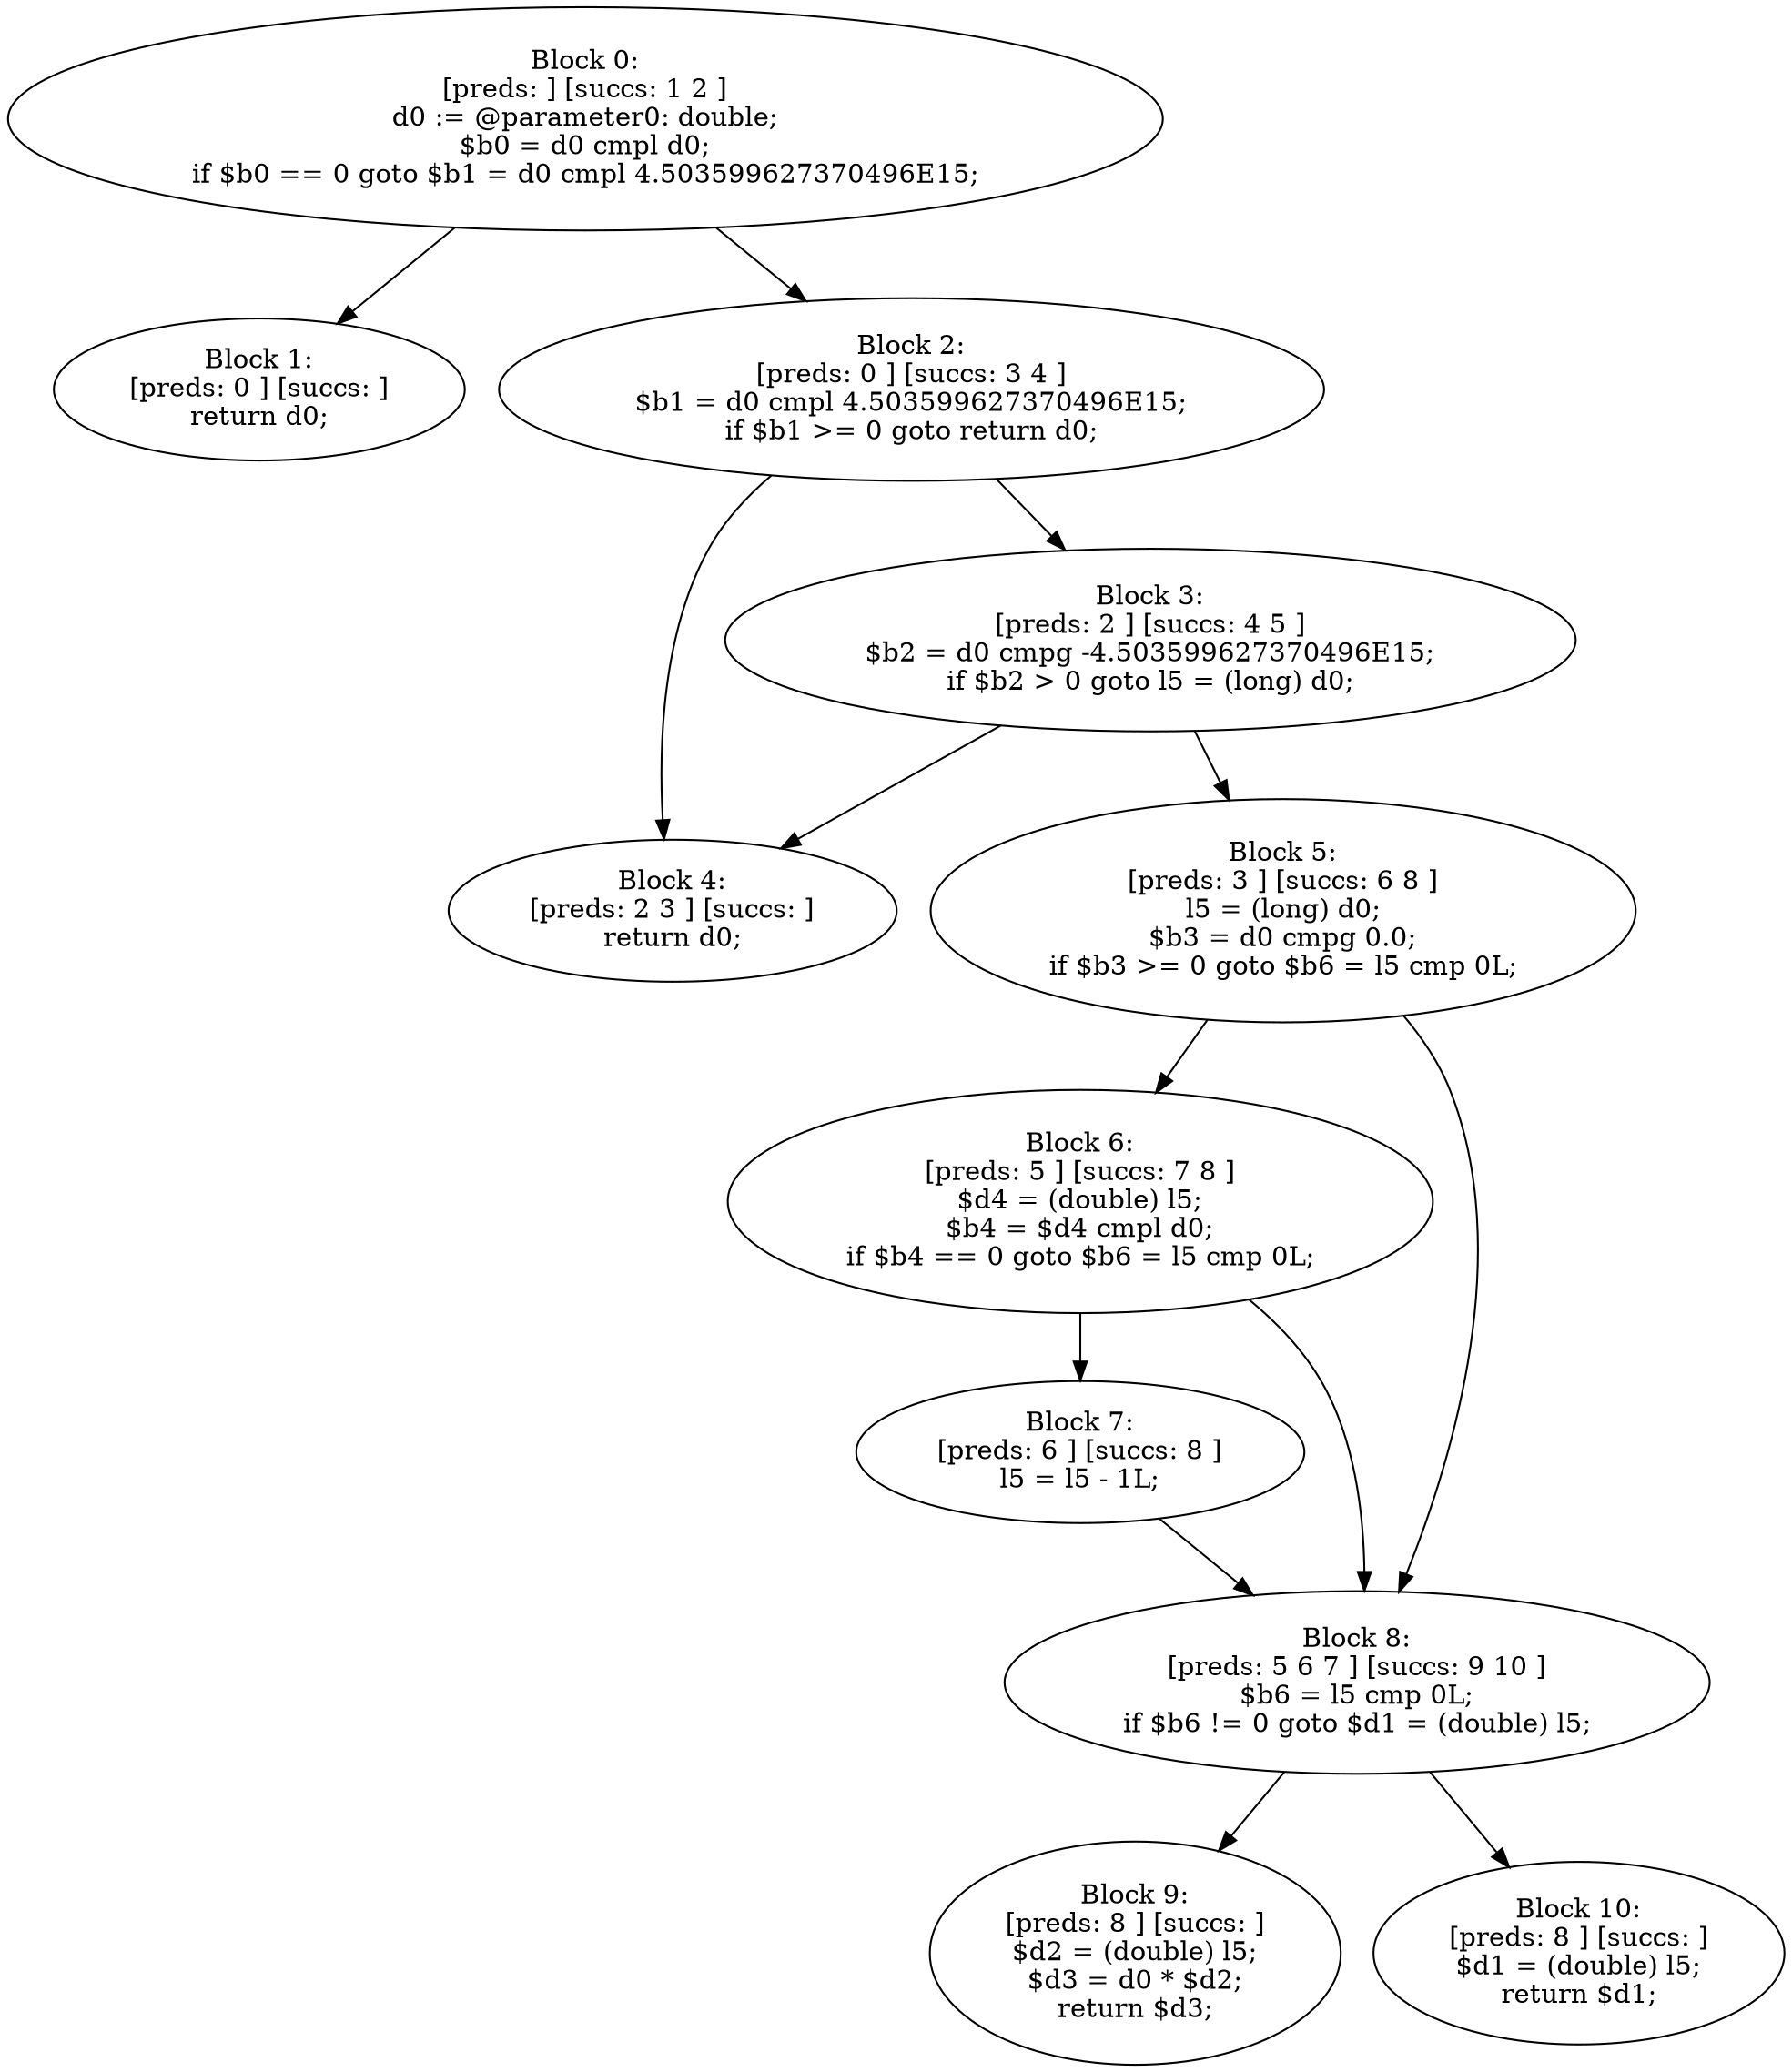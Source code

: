 digraph "unitGraph" {
    "Block 0:
[preds: ] [succs: 1 2 ]
d0 := @parameter0: double;
$b0 = d0 cmpl d0;
if $b0 == 0 goto $b1 = d0 cmpl 4.503599627370496E15;
"
    "Block 1:
[preds: 0 ] [succs: ]
return d0;
"
    "Block 2:
[preds: 0 ] [succs: 3 4 ]
$b1 = d0 cmpl 4.503599627370496E15;
if $b1 >= 0 goto return d0;
"
    "Block 3:
[preds: 2 ] [succs: 4 5 ]
$b2 = d0 cmpg -4.503599627370496E15;
if $b2 > 0 goto l5 = (long) d0;
"
    "Block 4:
[preds: 2 3 ] [succs: ]
return d0;
"
    "Block 5:
[preds: 3 ] [succs: 6 8 ]
l5 = (long) d0;
$b3 = d0 cmpg 0.0;
if $b3 >= 0 goto $b6 = l5 cmp 0L;
"
    "Block 6:
[preds: 5 ] [succs: 7 8 ]
$d4 = (double) l5;
$b4 = $d4 cmpl d0;
if $b4 == 0 goto $b6 = l5 cmp 0L;
"
    "Block 7:
[preds: 6 ] [succs: 8 ]
l5 = l5 - 1L;
"
    "Block 8:
[preds: 5 6 7 ] [succs: 9 10 ]
$b6 = l5 cmp 0L;
if $b6 != 0 goto $d1 = (double) l5;
"
    "Block 9:
[preds: 8 ] [succs: ]
$d2 = (double) l5;
$d3 = d0 * $d2;
return $d3;
"
    "Block 10:
[preds: 8 ] [succs: ]
$d1 = (double) l5;
return $d1;
"
    "Block 0:
[preds: ] [succs: 1 2 ]
d0 := @parameter0: double;
$b0 = d0 cmpl d0;
if $b0 == 0 goto $b1 = d0 cmpl 4.503599627370496E15;
"->"Block 1:
[preds: 0 ] [succs: ]
return d0;
";
    "Block 0:
[preds: ] [succs: 1 2 ]
d0 := @parameter0: double;
$b0 = d0 cmpl d0;
if $b0 == 0 goto $b1 = d0 cmpl 4.503599627370496E15;
"->"Block 2:
[preds: 0 ] [succs: 3 4 ]
$b1 = d0 cmpl 4.503599627370496E15;
if $b1 >= 0 goto return d0;
";
    "Block 2:
[preds: 0 ] [succs: 3 4 ]
$b1 = d0 cmpl 4.503599627370496E15;
if $b1 >= 0 goto return d0;
"->"Block 3:
[preds: 2 ] [succs: 4 5 ]
$b2 = d0 cmpg -4.503599627370496E15;
if $b2 > 0 goto l5 = (long) d0;
";
    "Block 2:
[preds: 0 ] [succs: 3 4 ]
$b1 = d0 cmpl 4.503599627370496E15;
if $b1 >= 0 goto return d0;
"->"Block 4:
[preds: 2 3 ] [succs: ]
return d0;
";
    "Block 3:
[preds: 2 ] [succs: 4 5 ]
$b2 = d0 cmpg -4.503599627370496E15;
if $b2 > 0 goto l5 = (long) d0;
"->"Block 4:
[preds: 2 3 ] [succs: ]
return d0;
";
    "Block 3:
[preds: 2 ] [succs: 4 5 ]
$b2 = d0 cmpg -4.503599627370496E15;
if $b2 > 0 goto l5 = (long) d0;
"->"Block 5:
[preds: 3 ] [succs: 6 8 ]
l5 = (long) d0;
$b3 = d0 cmpg 0.0;
if $b3 >= 0 goto $b6 = l5 cmp 0L;
";
    "Block 5:
[preds: 3 ] [succs: 6 8 ]
l5 = (long) d0;
$b3 = d0 cmpg 0.0;
if $b3 >= 0 goto $b6 = l5 cmp 0L;
"->"Block 6:
[preds: 5 ] [succs: 7 8 ]
$d4 = (double) l5;
$b4 = $d4 cmpl d0;
if $b4 == 0 goto $b6 = l5 cmp 0L;
";
    "Block 5:
[preds: 3 ] [succs: 6 8 ]
l5 = (long) d0;
$b3 = d0 cmpg 0.0;
if $b3 >= 0 goto $b6 = l5 cmp 0L;
"->"Block 8:
[preds: 5 6 7 ] [succs: 9 10 ]
$b6 = l5 cmp 0L;
if $b6 != 0 goto $d1 = (double) l5;
";
    "Block 6:
[preds: 5 ] [succs: 7 8 ]
$d4 = (double) l5;
$b4 = $d4 cmpl d0;
if $b4 == 0 goto $b6 = l5 cmp 0L;
"->"Block 7:
[preds: 6 ] [succs: 8 ]
l5 = l5 - 1L;
";
    "Block 6:
[preds: 5 ] [succs: 7 8 ]
$d4 = (double) l5;
$b4 = $d4 cmpl d0;
if $b4 == 0 goto $b6 = l5 cmp 0L;
"->"Block 8:
[preds: 5 6 7 ] [succs: 9 10 ]
$b6 = l5 cmp 0L;
if $b6 != 0 goto $d1 = (double) l5;
";
    "Block 7:
[preds: 6 ] [succs: 8 ]
l5 = l5 - 1L;
"->"Block 8:
[preds: 5 6 7 ] [succs: 9 10 ]
$b6 = l5 cmp 0L;
if $b6 != 0 goto $d1 = (double) l5;
";
    "Block 8:
[preds: 5 6 7 ] [succs: 9 10 ]
$b6 = l5 cmp 0L;
if $b6 != 0 goto $d1 = (double) l5;
"->"Block 9:
[preds: 8 ] [succs: ]
$d2 = (double) l5;
$d3 = d0 * $d2;
return $d3;
";
    "Block 8:
[preds: 5 6 7 ] [succs: 9 10 ]
$b6 = l5 cmp 0L;
if $b6 != 0 goto $d1 = (double) l5;
"->"Block 10:
[preds: 8 ] [succs: ]
$d1 = (double) l5;
return $d1;
";
}
